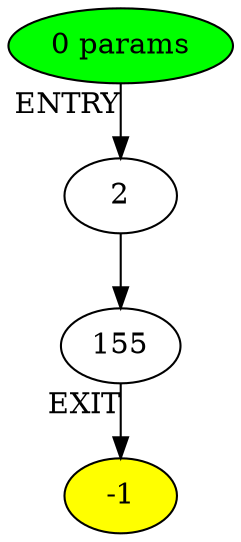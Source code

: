 digraph testName {
0 [label="2" tooltip="String
Incl
PopC
"];
1 [label="155" tooltip="String
Print
PopC
Int
RetC
"];
0 -> 1;
-2 -> 0[xlabel="ENTRY"];
1 -> -1[xlabel="EXIT"];
-2 [fillcolor = green, style = filled]-1 [fillcolor= yellow, style = filled] -2 [label="0 params"];
}
